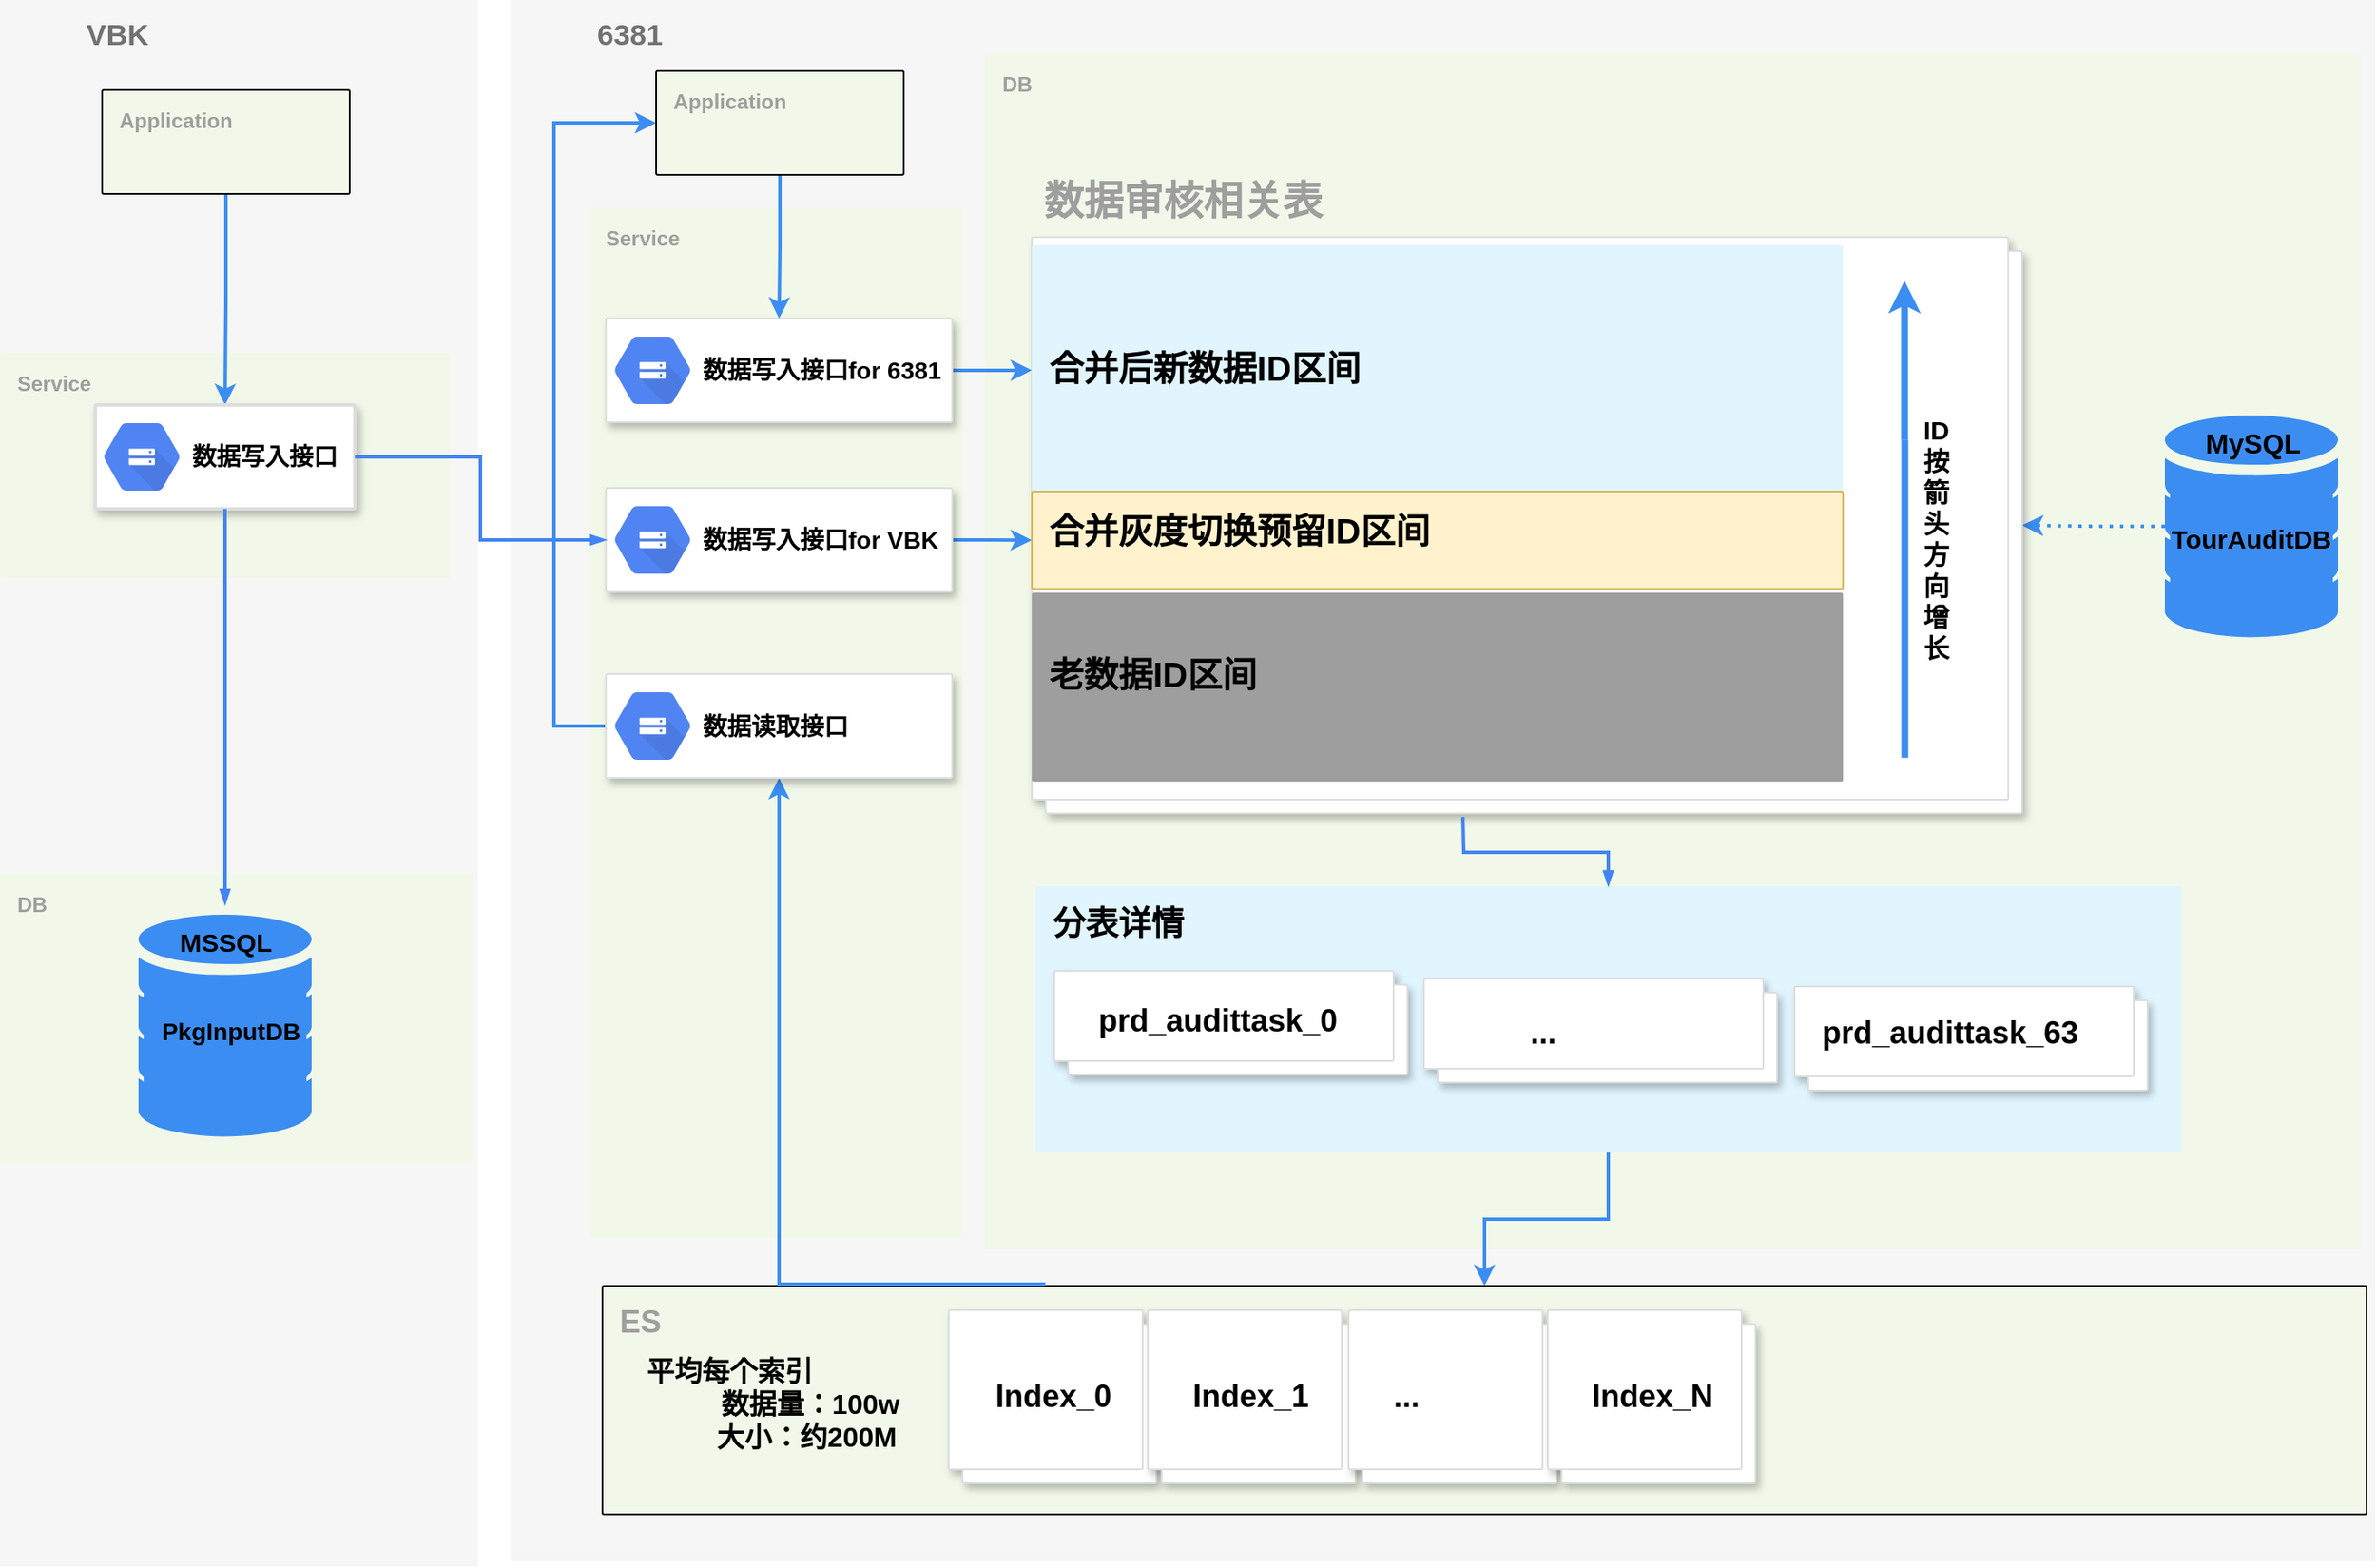 <mxfile version="10.8.0" type="github"><diagram id="f106602c-feb2-e66a-4537-3a34d633f6aa" name="Page-1"><mxGraphModel dx="1649" dy="979" grid="0" gridSize="10" guides="1" tooltips="1" connect="1" arrows="1" fold="1" page="0" pageScale="1" pageWidth="1169" pageHeight="827" background="#ffffff" math="0" shadow="0"><root><mxCell id="0"/><mxCell id="1" parent="0"/><mxCell id="14" value="&lt;b&gt;&lt;font style=&quot;font-size: 17px&quot;&gt;6381&amp;nbsp;&lt;/font&gt;&lt;/b&gt;" style="fillColor=#F6F6F6;strokeColor=none;shadow=0;gradientColor=none;fontSize=14;align=left;spacing=10;fontColor=#717171;9E9E9E;verticalAlign=top;spacingTop=-4;fontStyle=0;spacingLeft=40;html=1;" parent="1" vertex="1"><mxGeometry x="590" y="120" width="1077" height="902" as="geometry"/></mxCell><mxCell id="BsMbZYrYze9nd-9AnuXh-736" value="&lt;b&gt;DB&lt;/b&gt;" style="points=[[0,0,0],[0.25,0,0],[0.5,0,0],[0.75,0,0],[1,0,0],[1,0.25,0],[1,0.5,0],[1,0.75,0],[1,1,0],[0.75,1,0],[0.5,1,0],[0.25,1,0],[0,1,0],[0,0.75,0],[0,0.5,0],[0,0.25,0]];rounded=1;absoluteArcSize=1;arcSize=2;html=1;strokeColor=none;gradientColor=none;shadow=0;dashed=0;fontSize=12;fontColor=#9E9E9E;align=left;verticalAlign=top;spacing=10;spacingTop=-4;fillColor=#F1F8E9;" parent="1" vertex="1"><mxGeometry x="864" y="151" width="795" height="691" as="geometry"/></mxCell><mxCell id="itd2TvhanlyjM3FTaWQL-752" value="&lt;font size=&quot;1&quot; color=&quot;#000000&quot;&gt;&lt;b style=&quot;font-size: 19px&quot;&gt;分表详情&lt;/b&gt;&lt;/font&gt;" style="points=[[0,0,0],[0.25,0,0],[0.5,0,0],[0.75,0,0],[1,0,0],[1,0.25,0],[1,0.5,0],[1,0.75,0],[1,1,0],[0.75,1,0],[0.5,1,0],[0.25,1,0],[0,1,0],[0,0.75,0],[0,0.5,0],[0,0.25,0]];rounded=1;absoluteArcSize=1;arcSize=2;html=1;strokeColor=none;gradientColor=none;shadow=0;dashed=0;fontSize=12;fontColor=#9E9E9E;align=left;verticalAlign=top;spacing=10;spacingTop=-4;fillColor=#E1F5FE;" vertex="1" parent="1"><mxGeometry x="893" y="632" width="662" height="154" as="geometry"/></mxCell><mxCell id="BsMbZYrYze9nd-9AnuXh-729" value="&lt;b&gt;&lt;font style=&quot;font-size: 17px&quot;&gt;VBK&amp;nbsp;&lt;/font&gt;&lt;/b&gt;" style="fillColor=#F6F6F6;strokeColor=none;shadow=0;gradientColor=none;fontSize=14;align=left;spacing=10;fontColor=#717171;9E9E9E;verticalAlign=top;spacingTop=-4;fontStyle=0;spacingLeft=40;html=1;" parent="1" vertex="1"><mxGeometry x="295" y="120" width="276" height="905" as="geometry"/></mxCell><mxCell id="BsMbZYrYze9nd-9AnuXh-773" value="&lt;b&gt;Service&lt;/b&gt;" style="points=[[0,0,0],[0.25,0,0],[0.5,0,0],[0.75,0,0],[1,0,0],[1,0.25,0],[1,0.5,0],[1,0.75,0],[1,1,0],[0.75,1,0],[0.5,1,0],[0.25,1,0],[0,1,0],[0,0.75,0],[0,0.5,0],[0,0.25,0]];rounded=1;absoluteArcSize=1;arcSize=2;html=1;strokeColor=none;gradientColor=none;shadow=0;dashed=0;fontSize=12;fontColor=#9E9E9E;align=left;verticalAlign=top;spacing=10;spacingTop=-4;fillColor=#F1F8E9;" parent="1" vertex="1"><mxGeometry x="295" y="324" width="260" height="130" as="geometry"/></mxCell><mxCell id="BsMbZYrYze9nd-9AnuXh-772" value="&lt;b&gt;DB&lt;/b&gt;" style="points=[[0,0,0],[0.25,0,0],[0.5,0,0],[0.75,0,0],[1,0,0],[1,0.25,0],[1,0.5,0],[1,0.75,0],[1,1,0],[0.75,1,0],[0.5,1,0],[0.25,1,0],[0,1,0],[0,0.75,0],[0,0.5,0],[0,0.25,0]];rounded=1;absoluteArcSize=1;arcSize=2;html=1;strokeColor=none;gradientColor=none;shadow=0;dashed=0;fontSize=12;fontColor=#9E9E9E;align=left;verticalAlign=top;spacing=10;spacingTop=-4;fillColor=#F1F8E9;" parent="1" vertex="1"><mxGeometry x="295" y="625" width="273" height="167" as="geometry"/></mxCell><mxCell id="BsMbZYrYze9nd-9AnuXh-765" value="&lt;b&gt;Service&lt;/b&gt;" style="points=[[0,0,0],[0.25,0,0],[0.5,0,0],[0.75,0,0],[1,0,0],[1,0.25,0],[1,0.5,0],[1,0.75,0],[1,1,0],[0.75,1,0],[0.5,1,0],[0.25,1,0],[0,1,0],[0,0.75,0],[0,0.5,0],[0,0.25,0]];rounded=1;absoluteArcSize=1;arcSize=2;html=1;strokeColor=none;gradientColor=none;shadow=0;dashed=0;fontSize=12;fontColor=#9E9E9E;align=left;verticalAlign=top;spacing=10;spacingTop=-4;fillColor=#F1F8E9;" parent="1" vertex="1"><mxGeometry x="635" y="240" width="216" height="595" as="geometry"/></mxCell><mxCell id="BsMbZYrYze9nd-9AnuXh-774" style="edgeStyle=orthogonalEdgeStyle;rounded=0;orthogonalLoop=1;jettySize=auto;html=1;strokeColor=#3B8DF1;strokeWidth=2;fontColor=#000000;" parent="1" source="BsMbZYrYze9nd-9AnuXh-751" target="BsMbZYrYze9nd-9AnuXh-749" edge="1"><mxGeometry relative="1" as="geometry"/></mxCell><mxCell id="BsMbZYrYze9nd-9AnuXh-751" value="&lt;b&gt;Application&lt;/b&gt;" style="points=[[0,0,0],[0.25,0,0],[0.5,0,0],[0.75,0,0],[1,0,0],[1,0.25,0],[1,0.5,0],[1,0.75,0],[1,1,0],[0.75,1,0],[0.5,1,0],[0.25,1,0],[0,1,0],[0,0.75,0],[0,0.5,0],[0,0.25,0]];rounded=1;absoluteArcSize=1;arcSize=2;html=1;strokeColor=#000000;gradientColor=none;shadow=0;dashed=0;fontSize=12;fontColor=#9E9E9E;align=left;verticalAlign=top;spacing=10;spacingTop=-4;fillColor=#F1F8E9;" parent="1" vertex="1"><mxGeometry x="354" y="172" width="143" height="60" as="geometry"/></mxCell><mxCell id="727" style="edgeStyle=orthogonalEdgeStyle;rounded=0;html=1;labelBackgroundColor=none;startFill=1;startSize=4;endArrow=blockThin;endFill=1;endSize=4;jettySize=auto;orthogonalLoop=1;strokeColor=#4284F3;strokeWidth=2;fontSize=12;fontColor=#000000;align=center;dashed=0;" parent="1" edge="1"><mxGeometry relative="1" as="geometry"><mxPoint x="794.5" y="290" as="sourcePoint"/></mxGeometry></mxCell><mxCell id="726" style="edgeStyle=orthogonalEdgeStyle;rounded=0;html=1;labelBackgroundColor=none;startFill=1;startSize=4;endArrow=blockThin;endFill=1;endSize=4;jettySize=auto;orthogonalLoop=1;strokeColor=#4284F3;strokeWidth=2;fontSize=12;fontColor=#000000;align=center;dashed=0;" parent="1" edge="1"><mxGeometry relative="1" as="geometry"><mxPoint x="794.5" y="200" as="sourcePoint"/></mxGeometry></mxCell><mxCell id="729" style="edgeStyle=orthogonalEdgeStyle;rounded=0;html=1;labelBackgroundColor=none;startFill=1;startSize=4;endArrow=blockThin;endFill=1;endSize=4;jettySize=auto;orthogonalLoop=1;strokeColor=#4284F3;strokeWidth=2;fontSize=12;fontColor=#000000;align=center;dashed=0;" parent="1" edge="1"><mxGeometry relative="1" as="geometry"><Array as="points"><mxPoint x="824.5" y="200"/><mxPoint x="824.5" y="384"/></Array><mxPoint x="794.5" y="200" as="sourcePoint"/></mxGeometry></mxCell><mxCell id="itd2TvhanlyjM3FTaWQL-798" value="" style="edgeStyle=orthogonalEdgeStyle;rounded=0;orthogonalLoop=1;jettySize=auto;html=1;strokeColor=#3B8DF1;strokeWidth=2;fontSize=13;" edge="1" parent="1" source="710" target="BsMbZYrYze9nd-9AnuXh-758"><mxGeometry relative="1" as="geometry"/></mxCell><mxCell id="710" value="" style="strokeColor=#dddddd;fillColor=#ffffff;shadow=1;strokeWidth=1;rounded=1;absoluteArcSize=1;arcSize=2;fontSize=10;fontColor=#9E9E9E;align=center;html=1;" parent="1" vertex="1"><mxGeometry x="645" y="402" width="200" height="60" as="geometry"/></mxCell><mxCell id="711" value="&lt;font color=&quot;#000000&quot; size=&quot;1&quot;&gt;&lt;b style=&quot;font-size: 14px&quot;&gt;数据写入接口for VBK&lt;/b&gt;&lt;/font&gt;" style="dashed=0;connectable=0;html=1;fillColor=#5184F3;strokeColor=none;shape=mxgraph.gcp2.cloud_storage;part=1;labelPosition=right;verticalLabelPosition=middle;align=left;verticalAlign=middle;spacingLeft=5;fontColor=#999999;fontSize=12;" parent="710" vertex="1"><mxGeometry y="0.5" width="44" height="39" relative="1" as="geometry"><mxPoint x="5" y="-19.5" as="offset"/></mxGeometry></mxCell><mxCell id="BsMbZYrYze9nd-9AnuXh-731" value="&lt;b&gt;&lt;font style=&quot;font-size: 15px&quot;&gt;MSSQL&lt;/font&gt;&lt;/b&gt;" style="html=1;aspect=fixed;strokeColor=none;shadow=0;align=center;verticalAlign=top;fillColor=#3B8DF1;shape=mxgraph.gcp2.database_2" parent="1" vertex="1"><mxGeometry x="375" y="648.5" width="100" height="128.21" as="geometry"/></mxCell><mxCell id="BsMbZYrYze9nd-9AnuXh-732" value="&lt;b&gt;&lt;font style=&quot;font-size: 14px&quot;&gt;PkgInputDB&lt;/font&gt;&lt;/b&gt;" style="text;html=1;resizable=0;autosize=1;align=center;verticalAlign=middle;points=[];fillColor=none;strokeColor=none;rounded=0;" parent="1" vertex="1"><mxGeometry x="378" y="705.5" width="100" height="20" as="geometry"/></mxCell><mxCell id="itd2TvhanlyjM3FTaWQL-802" style="edgeStyle=orthogonalEdgeStyle;rounded=0;orthogonalLoop=1;jettySize=auto;html=1;entryX=1;entryY=0.5;entryDx=0;entryDy=0;strokeColor=#3B8DF1;strokeWidth=2;fontSize=13;dashed=1;dashPattern=1 2;" edge="1" parent="1" source="BsMbZYrYze9nd-9AnuXh-733" target="BsMbZYrYze9nd-9AnuXh-744"><mxGeometry relative="1" as="geometry"/></mxCell><mxCell id="BsMbZYrYze9nd-9AnuXh-733" value="&lt;b&gt;&lt;font style=&quot;font-size: 16px&quot;&gt;MySQL&lt;/font&gt;&lt;/b&gt;" style="html=1;aspect=fixed;strokeColor=none;shadow=0;align=center;verticalAlign=top;fillColor=#3B8DF1;shape=mxgraph.gcp2.database_2" parent="1" vertex="1"><mxGeometry x="1545.5" y="360" width="100" height="128.21" as="geometry"/></mxCell><mxCell id="BsMbZYrYze9nd-9AnuXh-734" value="&lt;b&gt;&lt;font style=&quot;font-size: 15px&quot;&gt;TourAuditDB&lt;/font&gt;&lt;/b&gt;" style="text;html=1;resizable=0;autosize=1;align=center;verticalAlign=middle;points=[];fillColor=none;strokeColor=none;rounded=0;" parent="1" vertex="1"><mxGeometry x="1539.5" y="420.5" width="110" height="20" as="geometry"/></mxCell><mxCell id="BsMbZYrYze9nd-9AnuXh-739" value="&lt;b&gt;&lt;font style=&quot;font-size: 18px&quot;&gt;ES&lt;/font&gt;&lt;/b&gt;" style="points=[[0,0,0],[0.25,0,0],[0.5,0,0],[0.75,0,0],[1,0,0],[1,0.25,0],[1,0.5,0],[1,0.75,0],[1,1,0],[0.75,1,0],[0.5,1,0],[0.25,1,0],[0,1,0],[0,0.75,0],[0,0.5,0],[0,0.25,0]];rounded=1;absoluteArcSize=1;arcSize=2;html=1;strokeColor=#000000;gradientColor=none;shadow=0;dashed=0;fontSize=12;fontColor=#9E9E9E;align=left;verticalAlign=top;spacing=10;spacingTop=-4;fillColor=#F1F8E9;" parent="1" vertex="1"><mxGeometry x="643" y="863" width="1019" height="132" as="geometry"/></mxCell><mxCell id="BsMbZYrYze9nd-9AnuXh-744" value="" style="shape=mxgraph.gcp2.doubleRect;strokeColor=#dddddd;fillColor=#ffffff;shadow=1;strokeWidth=1;fontSize=10;" parent="1" vertex="1"><mxGeometry x="891" y="257" width="572" height="333" as="geometry"/></mxCell><mxCell id="BsMbZYrYze9nd-9AnuXh-757" value="&lt;b style=&quot;font-size: 20px&quot;&gt;&lt;br&gt;&lt;br&gt;合并后新数据ID区间&lt;/b&gt;" style="points=[[0,0,0],[0.25,0,0],[0.5,0,0],[0.75,0,0],[1,0,0],[1,0.25,0],[1,0.5,0],[1,0.75,0],[1,1,0],[0.75,1,0],[0.5,1,0],[0.25,1,0],[0,1,0],[0,0.75,0],[0,0.5,0],[0,0.25,0]];rounded=1;absoluteArcSize=1;arcSize=2;html=1;strokeColor=none;gradientColor=none;shadow=0;dashed=0;fontSize=12;fontColor=#000000;align=left;verticalAlign=top;spacing=10;spacingTop=-4;fillColor=#E1F5FE;" parent="BsMbZYrYze9nd-9AnuXh-744" vertex="1"><mxGeometry y="4.593" width="468.588" height="144.683" as="geometry"/></mxCell><mxCell id="BsMbZYrYze9nd-9AnuXh-758" value="&lt;font color=&quot;#000000&quot; size=&quot;1&quot;&gt;&lt;b style=&quot;font-size: 20px&quot;&gt;合并灰度切换预留ID区间&lt;/b&gt;&lt;/font&gt;" style="points=[[0,0,0],[0.25,0,0],[0.5,0,0],[0.75,0,0],[1,0,0],[1,0.25,0],[1,0.5,0],[1,0.75,0],[1,1,0],[0.75,1,0],[0.5,1,0],[0.25,1,0],[0,1,0],[0,0.75,0],[0,0.5,0],[0,0.25,0]];rounded=1;absoluteArcSize=1;arcSize=2;html=1;strokeColor=#d6b656;shadow=0;dashed=0;fontSize=12;align=left;verticalAlign=top;spacing=10;spacingTop=-4;fillColor=#fff2cc;" parent="BsMbZYrYze9nd-9AnuXh-744" vertex="1"><mxGeometry y="146.979" width="468.588" height="56.266" as="geometry"/></mxCell><mxCell id="BsMbZYrYze9nd-9AnuXh-762" value="&lt;font color=&quot;#000000&quot; style=&quot;font-size: 20px&quot;&gt;&lt;b&gt;&lt;br&gt;老数据ID区间&lt;/b&gt;&lt;/font&gt;" style="points=[[0,0,0],[0.25,0,0],[0.5,0,0],[0.75,0,0],[1,0,0],[1,0.25,0],[1,0.5,0],[1,0.75,0],[1,1,0],[0.75,1,0],[0.5,1,0],[0.25,1,0],[0,1,0],[0,0.75,0],[0,0.5,0],[0,0.25,0]];rounded=1;absoluteArcSize=1;arcSize=2;html=1;strokeColor=none;gradientColor=none;shadow=0;dashed=0;fontSize=12;fontColor=#9E9E9E;align=left;verticalAlign=top;spacing=10;spacingTop=-4;fillColor=#9E9E9E;" parent="BsMbZYrYze9nd-9AnuXh-744" vertex="1"><mxGeometry y="205.541" width="468.588" height="109.086" as="geometry"/></mxCell><mxCell id="itd2TvhanlyjM3FTaWQL-738" value="" style="edgeStyle=orthogonalEdgeStyle;rounded=0;orthogonalLoop=1;jettySize=auto;html=1;strokeWidth=4;fontSize=13;strokeColor=#3B8DF1;" edge="1" parent="BsMbZYrYze9nd-9AnuXh-744"><mxGeometry relative="1" as="geometry"><mxPoint x="504.123" y="117.124" as="sourcePoint"/><mxPoint x="504.123" y="25.262" as="targetPoint"/></mxGeometry></mxCell><mxCell id="itd2TvhanlyjM3FTaWQL-734" value="" style="line;strokeWidth=4;direction=south;html=1;perimeter=backbonePerimeter;points=[];outlineConnect=0;fontSize=12;strokeColor=#3B8DF1;" vertex="1" parent="BsMbZYrYze9nd-9AnuXh-744"><mxGeometry x="496.737" y="117.124" width="15.053" height="183.724" as="geometry"/></mxCell><mxCell id="itd2TvhanlyjM3FTaWQL-735" value="&lt;b&gt;&lt;span style=&quot;font-size: 15px&quot;&gt;ID&lt;br&gt;按&lt;br&gt;箭&lt;br&gt;头&lt;br&gt;方&lt;br&gt;向&lt;br&gt;&lt;/span&gt;&lt;font style=&quot;font-size: 15px&quot;&gt;增&lt;br&gt;长&lt;/font&gt;&lt;/b&gt;&lt;br&gt;" style="text;html=1;resizable=0;autosize=1;align=center;verticalAlign=middle;points=[];fillColor=none;strokeColor=none;rounded=0;fontSize=10;" vertex="1" parent="BsMbZYrYze9nd-9AnuXh-744"><mxGeometry x="507.274" y="119.421" width="30" height="110" as="geometry"/></mxCell><mxCell id="BsMbZYrYze9nd-9AnuXh-749" value="" style="strokeColor=#dddddd;fillColor=#ffffff;shadow=1;strokeWidth=2;rounded=1;absoluteArcSize=1;arcSize=2;fontSize=12;fontColor=#9E9E9E;align=center;html=1;" parent="1" vertex="1"><mxGeometry x="350" y="354" width="150" height="60" as="geometry"/></mxCell><mxCell id="BsMbZYrYze9nd-9AnuXh-750" value="&lt;font color=&quot;#000000&quot; style=&quot;font-size: 14px&quot;&gt;&lt;b&gt;数据写入接口&lt;/b&gt;&lt;/font&gt;" style="dashed=0;connectable=0;html=1;fillColor=#5184F3;strokeColor=none;shape=mxgraph.gcp2.cloud_storage;part=1;labelPosition=right;verticalLabelPosition=middle;align=left;verticalAlign=middle;spacingLeft=5;fontColor=#999999;fontSize=12;" parent="BsMbZYrYze9nd-9AnuXh-749" vertex="1"><mxGeometry y="0.5" width="44" height="39" relative="1" as="geometry"><mxPoint x="5" y="-19.5" as="offset"/></mxGeometry></mxCell><mxCell id="BsMbZYrYze9nd-9AnuXh-788" style="edgeStyle=orthogonalEdgeStyle;rounded=0;orthogonalLoop=1;jettySize=auto;html=1;exitX=1;exitY=0.5;exitDx=0;exitDy=0;entryX=0;entryY=0.5;entryDx=0;entryDy=0;entryPerimeter=0;strokeColor=#3B8DF1;strokeWidth=2;fontSize=14;fontColor=#9E9E9E;" parent="1" source="BsMbZYrYze9nd-9AnuXh-759" target="BsMbZYrYze9nd-9AnuXh-757" edge="1"><mxGeometry relative="1" as="geometry"/></mxCell><mxCell id="BsMbZYrYze9nd-9AnuXh-759" value="" style="strokeColor=#dddddd;fillColor=#ffffff;shadow=1;strokeWidth=1;rounded=1;absoluteArcSize=1;arcSize=2;fontSize=10;fontColor=#9E9E9E;align=center;html=1;fontStyle=1" parent="1" vertex="1"><mxGeometry x="645" y="304" width="200" height="60" as="geometry"/></mxCell><mxCell id="BsMbZYrYze9nd-9AnuXh-760" value="&lt;font color=&quot;#000000&quot; size=&quot;1&quot;&gt;&lt;b style=&quot;font-size: 14px&quot;&gt;数据写入接口for 6381&lt;/b&gt;&lt;/font&gt;" style="dashed=0;connectable=0;html=1;fillColor=#5184F3;strokeColor=none;shape=mxgraph.gcp2.cloud_storage;part=1;labelPosition=right;verticalLabelPosition=middle;align=left;verticalAlign=middle;spacingLeft=5;fontColor=#999999;fontSize=12;" parent="BsMbZYrYze9nd-9AnuXh-759" vertex="1"><mxGeometry y="0.5" width="44" height="39" relative="1" as="geometry"><mxPoint x="5" y="-19.5" as="offset"/></mxGeometry></mxCell><mxCell id="BsMbZYrYze9nd-9AnuXh-761" value="" style="edgeStyle=orthogonalEdgeStyle;fontSize=12;html=1;endArrow=blockThin;endFill=1;rounded=0;strokeWidth=2;endSize=4;startSize=4;dashed=0;strokeColor=#4284F3;entryX=0;entryY=0.5;entryDx=0;entryDy=0;exitX=1;exitY=0.5;exitDx=0;exitDy=0;" parent="1" source="BsMbZYrYze9nd-9AnuXh-749" target="710" edge="1"><mxGeometry width="100" relative="1" as="geometry"><mxPoint x="380" y="260" as="sourcePoint"/><mxPoint x="480" y="260" as="targetPoint"/></mxGeometry></mxCell><mxCell id="BsMbZYrYze9nd-9AnuXh-766" style="edgeStyle=orthogonalEdgeStyle;rounded=0;orthogonalLoop=1;jettySize=auto;html=1;strokeColor=#3B8DF1;strokeWidth=2;fontColor=#000000;" parent="1" source="BsMbZYrYze9nd-9AnuXh-763" target="BsMbZYrYze9nd-9AnuXh-759" edge="1"><mxGeometry relative="1" as="geometry"/></mxCell><mxCell id="BsMbZYrYze9nd-9AnuXh-790" style="edgeStyle=orthogonalEdgeStyle;rounded=0;orthogonalLoop=1;jettySize=auto;html=1;strokeColor=#3B8DF1;strokeWidth=2;fontSize=14;fontColor=#9E9E9E;exitX=0;exitY=0.5;exitDx=0;exitDy=0;" parent="1" source="itd2TvhanlyjM3FTaWQL-766" target="BsMbZYrYze9nd-9AnuXh-763" edge="1"><mxGeometry relative="1" as="geometry"><Array as="points"><mxPoint x="615" y="540"/><mxPoint x="615" y="191"/></Array></mxGeometry></mxCell><mxCell id="BsMbZYrYze9nd-9AnuXh-763" value="&lt;b&gt;Application&lt;/b&gt;" style="points=[[0,0,0],[0.25,0,0],[0.5,0,0],[0.75,0,0],[1,0,0],[1,0.25,0],[1,0.5,0],[1,0.75,0],[1,1,0],[0.75,1,0],[0.5,1,0],[0.25,1,0],[0,1,0],[0,0.75,0],[0,0.5,0],[0,0.25,0]];rounded=1;absoluteArcSize=1;arcSize=2;html=1;strokeColor=#000000;gradientColor=none;shadow=0;dashed=0;fontSize=12;fontColor=#9E9E9E;align=left;verticalAlign=top;spacing=10;spacingTop=-4;fillColor=#F1F8E9;" parent="1" vertex="1"><mxGeometry x="674" y="161" width="143" height="60" as="geometry"/></mxCell><mxCell id="BsMbZYrYze9nd-9AnuXh-775" value="" style="edgeStyle=orthogonalEdgeStyle;fontSize=12;html=1;endArrow=blockThin;endFill=1;rounded=0;strokeWidth=2;endSize=4;startSize=4;dashed=0;strokeColor=#4284F3;entryX=0.5;entryY=-0.045;entryDx=0;entryDy=0;entryPerimeter=0;exitX=0.5;exitY=1;exitDx=0;exitDy=0;" parent="1" source="BsMbZYrYze9nd-9AnuXh-749" target="BsMbZYrYze9nd-9AnuXh-731" edge="1"><mxGeometry width="100" relative="1" as="geometry"><mxPoint x="388" y="470" as="sourcePoint"/><mxPoint x="488" y="470" as="targetPoint"/></mxGeometry></mxCell><mxCell id="BsMbZYrYze9nd-9AnuXh-776" value="" style="shape=mxgraph.gcp2.doubleRect;strokeColor=#dddddd;fillColor=#ffffff;shadow=1;strokeWidth=1;" parent="1" vertex="1"><mxGeometry x="843" y="877" width="120" height="100" as="geometry"/></mxCell><mxCell id="BsMbZYrYze9nd-9AnuXh-777" value="&lt;font style=&quot;font-size: 18px&quot;&gt;&lt;b&gt;Index_0&lt;/b&gt;&lt;/font&gt;" style="text;html=1;resizable=0;autosize=1;align=center;verticalAlign=middle;points=[];fillColor=none;strokeColor=none;rounded=0;" parent="BsMbZYrYze9nd-9AnuXh-776" vertex="1"><mxGeometry x="20" y="40" width="80" height="20" as="geometry"/></mxCell><mxCell id="BsMbZYrYze9nd-9AnuXh-746" value="&lt;font style=&quot;font-size: 23px&quot;&gt;数据审核相关表&lt;/font&gt;" style="text;html=1;resizable=0;autosize=1;align=center;verticalAlign=middle;points=[];fillColor=none;strokeColor=none;rounded=0;fontStyle=1;fontSize=14;fontColor=#9E9E9E;" parent="1" vertex="1"><mxGeometry x="888" y="220.861" width="180" height="30" as="geometry"/></mxCell><mxCell id="itd2TvhanlyjM3FTaWQL-730" value="&lt;b style=&quot;font-size: 16px&quot;&gt;平均每个索引&lt;br&gt;&amp;nbsp; &amp;nbsp; &amp;nbsp; &amp;nbsp; &amp;nbsp; &amp;nbsp; &amp;nbsp; &amp;nbsp; &amp;nbsp; &amp;nbsp; &amp;nbsp;数据量：100w&lt;br&gt;&amp;nbsp; &amp;nbsp; &amp;nbsp; &amp;nbsp; &amp;nbsp; &amp;nbsp; &amp;nbsp; &amp;nbsp; &amp;nbsp; &amp;nbsp; 大小：约200M&lt;/b&gt;" style="text;html=1;resizable=0;autosize=1;align=center;verticalAlign=middle;points=[];fillColor=none;strokeColor=none;rounded=0;fontSize=12;" vertex="1" parent="1"><mxGeometry x="610.5" y="905.5" width="210" height="50" as="geometry"/></mxCell><mxCell id="itd2TvhanlyjM3FTaWQL-743" style="edgeStyle=orthogonalEdgeStyle;rounded=0;orthogonalLoop=1;jettySize=auto;html=1;entryX=0.5;entryY=0;entryDx=0;entryDy=0;entryPerimeter=0;strokeColor=#3B8DF1;strokeWidth=2;fontSize=13;exitX=0.5;exitY=1;exitDx=0;exitDy=0;exitPerimeter=0;" edge="1" parent="1" source="itd2TvhanlyjM3FTaWQL-752" target="BsMbZYrYze9nd-9AnuXh-739"><mxGeometry relative="1" as="geometry"><mxPoint x="1089.571" y="796.0" as="sourcePoint"/></mxGeometry></mxCell><mxCell id="itd2TvhanlyjM3FTaWQL-742" value="" style="edgeStyle=orthogonalEdgeStyle;fontSize=12;html=1;endArrow=blockThin;endFill=1;rounded=0;strokeWidth=2;endSize=4;startSize=4;dashed=0;strokeColor=#4284F3;" edge="1" parent="1" target="itd2TvhanlyjM3FTaWQL-752"><mxGeometry width="100" relative="1" as="geometry"><mxPoint x="1140" y="592" as="sourcePoint"/><mxPoint x="1089.571" y="662.0" as="targetPoint"/></mxGeometry></mxCell><mxCell id="itd2TvhanlyjM3FTaWQL-744" value="" style="shape=mxgraph.gcp2.doubleRect;strokeColor=#dddddd;fillColor=#ffffff;shadow=1;strokeWidth=1;" vertex="1" parent="1"><mxGeometry x="904" y="681" width="204" height="60" as="geometry"/></mxCell><mxCell id="itd2TvhanlyjM3FTaWQL-745" value="&lt;span style=&quot;font-size: 18px&quot;&gt;&lt;b&gt;prd_audittask_0&lt;br&gt;&lt;/b&gt;&lt;/span&gt;" style="text;html=1;resizable=0;autosize=1;align=center;verticalAlign=middle;points=[];fillColor=none;strokeColor=none;rounded=0;" vertex="1" parent="itd2TvhanlyjM3FTaWQL-744"><mxGeometry x="20.205" y="19.2" width="148" height="20" as="geometry"/></mxCell><mxCell id="itd2TvhanlyjM3FTaWQL-748" value="" style="shape=mxgraph.gcp2.doubleRect;strokeColor=#dddddd;fillColor=#ffffff;shadow=1;strokeWidth=1;" vertex="1" parent="1"><mxGeometry x="1117.5" y="685.5" width="204" height="60" as="geometry"/></mxCell><mxCell id="itd2TvhanlyjM3FTaWQL-749" value="&lt;font style=&quot;font-size: 18px&quot;&gt;&lt;b&gt;...&lt;br&gt;&lt;/b&gt;&lt;/font&gt;&lt;br&gt;" style="text;html=1;resizable=0;autosize=1;align=center;verticalAlign=middle;points=[];fillColor=none;strokeColor=none;rounded=0;" vertex="1" parent="itd2TvhanlyjM3FTaWQL-748"><mxGeometry x="53.812" y="18.88" width="30" height="40" as="geometry"/></mxCell><mxCell id="itd2TvhanlyjM3FTaWQL-750" value="" style="shape=mxgraph.gcp2.doubleRect;strokeColor=#dddddd;fillColor=#ffffff;shadow=1;strokeWidth=1;" vertex="1" parent="1"><mxGeometry x="1331.5" y="690" width="204" height="60" as="geometry"/></mxCell><mxCell id="itd2TvhanlyjM3FTaWQL-751" value="&lt;font style=&quot;font-size: 18px&quot;&gt;&lt;b&gt;prd_audittask_63&lt;/b&gt;&lt;/font&gt;&lt;br&gt;" style="text;html=1;resizable=0;autosize=1;align=center;verticalAlign=middle;points=[];fillColor=none;strokeColor=none;rounded=0;" vertex="1" parent="itd2TvhanlyjM3FTaWQL-750"><mxGeometry x="10.27" y="16.64" width="158" height="20" as="geometry"/></mxCell><mxCell id="itd2TvhanlyjM3FTaWQL-797" style="edgeStyle=orthogonalEdgeStyle;rounded=0;orthogonalLoop=1;jettySize=auto;html=1;strokeColor=#3B8DF1;strokeWidth=2;fontSize=13;exitX=0.25;exitY=0;exitDx=0;exitDy=0;exitPerimeter=0;" edge="1" parent="1" source="BsMbZYrYze9nd-9AnuXh-739" target="itd2TvhanlyjM3FTaWQL-766"><mxGeometry relative="1" as="geometry"><Array as="points"><mxPoint x="745" y="862"/></Array></mxGeometry></mxCell><mxCell id="itd2TvhanlyjM3FTaWQL-766" value="" style="strokeColor=#dddddd;fillColor=#ffffff;shadow=1;strokeWidth=1;rounded=1;absoluteArcSize=1;arcSize=2;fontSize=10;fontColor=#9E9E9E;align=center;html=1;" vertex="1" parent="1"><mxGeometry x="645" y="509.5" width="200" height="60" as="geometry"/></mxCell><mxCell id="itd2TvhanlyjM3FTaWQL-767" value="&lt;font color=&quot;#000000&quot; size=&quot;1&quot;&gt;&lt;b style=&quot;font-size: 14px&quot;&gt;数据读取接口&lt;/b&gt;&lt;/font&gt;" style="dashed=0;connectable=0;html=1;fillColor=#5184F3;strokeColor=none;shape=mxgraph.gcp2.cloud_storage;part=1;labelPosition=right;verticalLabelPosition=middle;align=left;verticalAlign=middle;spacingLeft=5;fontColor=#999999;fontSize=12;" vertex="1" parent="itd2TvhanlyjM3FTaWQL-766"><mxGeometry y="0.5" width="44" height="39" relative="1" as="geometry"><mxPoint x="5" y="-19.5" as="offset"/></mxGeometry></mxCell><mxCell id="itd2TvhanlyjM3FTaWQL-791" value="" style="shape=mxgraph.gcp2.doubleRect;strokeColor=#dddddd;fillColor=#ffffff;shadow=1;strokeWidth=1;" vertex="1" parent="1"><mxGeometry x="958" y="877" width="120" height="100" as="geometry"/></mxCell><mxCell id="itd2TvhanlyjM3FTaWQL-792" value="&lt;font style=&quot;font-size: 18px&quot;&gt;&lt;b&gt;Index_1&lt;/b&gt;&lt;/font&gt;" style="text;html=1;resizable=0;autosize=1;align=center;verticalAlign=middle;points=[];fillColor=none;strokeColor=none;rounded=0;" vertex="1" parent="itd2TvhanlyjM3FTaWQL-791"><mxGeometry x="20" y="40" width="77" height="20" as="geometry"/></mxCell><mxCell id="itd2TvhanlyjM3FTaWQL-793" value="" style="shape=mxgraph.gcp2.doubleRect;strokeColor=#dddddd;fillColor=#ffffff;shadow=1;strokeWidth=1;" vertex="1" parent="1"><mxGeometry x="1074" y="877" width="120" height="100" as="geometry"/></mxCell><mxCell id="itd2TvhanlyjM3FTaWQL-794" value="&lt;font style=&quot;font-size: 18px&quot;&gt;&lt;b&gt;...&lt;/b&gt;&lt;/font&gt;" style="text;html=1;resizable=0;autosize=1;align=center;verticalAlign=middle;points=[];fillColor=none;strokeColor=none;rounded=0;" vertex="1" parent="itd2TvhanlyjM3FTaWQL-793"><mxGeometry x="20" y="40" width="25" height="20" as="geometry"/></mxCell><mxCell id="itd2TvhanlyjM3FTaWQL-795" value="" style="shape=mxgraph.gcp2.doubleRect;strokeColor=#dddddd;fillColor=#ffffff;shadow=1;strokeWidth=1;" vertex="1" parent="1"><mxGeometry x="1189" y="877" width="120" height="100" as="geometry"/></mxCell><mxCell id="itd2TvhanlyjM3FTaWQL-796" value="&lt;font style=&quot;font-size: 18px&quot;&gt;&lt;b&gt;Index_N&lt;/b&gt;&lt;/font&gt;" style="text;html=1;resizable=0;autosize=1;align=center;verticalAlign=middle;points=[];fillColor=none;strokeColor=none;rounded=0;" vertex="1" parent="itd2TvhanlyjM3FTaWQL-795"><mxGeometry x="20" y="40" width="80" height="20" as="geometry"/></mxCell></root></mxGraphModel></diagram></mxfile>
